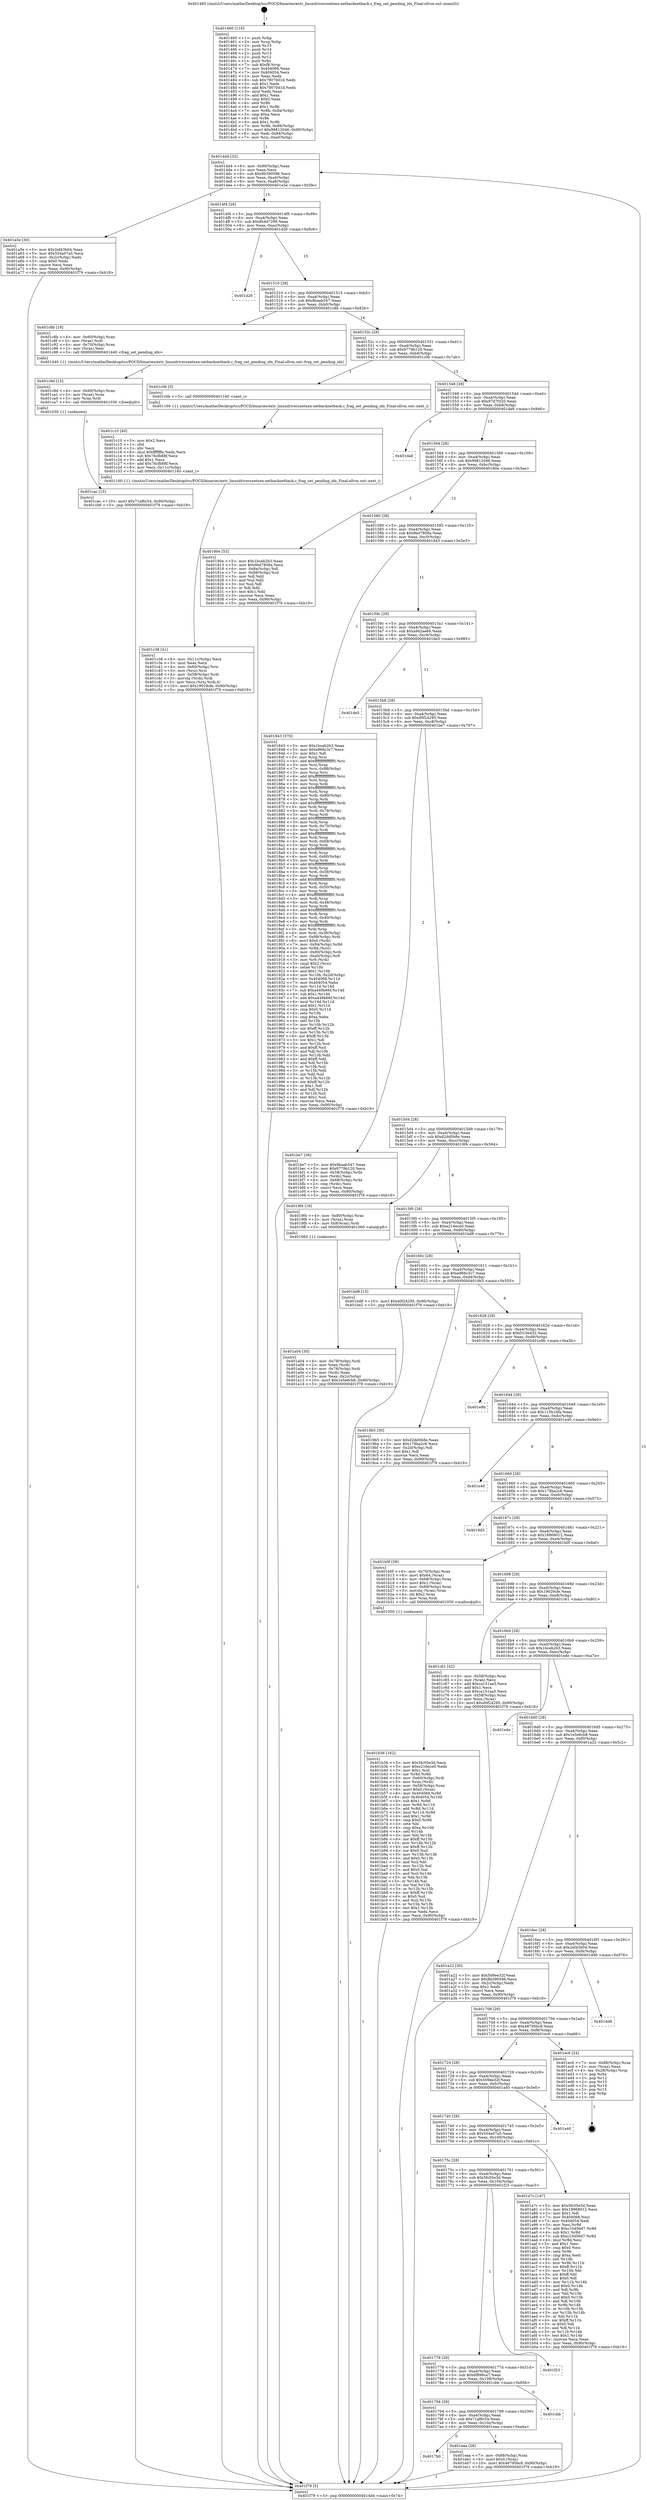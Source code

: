 digraph "0x401460" {
  label = "0x401460 (/mnt/c/Users/mathe/Desktop/tcc/POCII/binaries/extr_linuxdriversnetxen-netbacknetback.c_frag_set_pending_idx_Final-ollvm.out::main(0))"
  labelloc = "t"
  node[shape=record]

  Entry [label="",width=0.3,height=0.3,shape=circle,fillcolor=black,style=filled]
  "0x4014d4" [label="{
     0x4014d4 [32]\l
     | [instrs]\l
     &nbsp;&nbsp;0x4014d4 \<+6\>: mov -0x90(%rbp),%eax\l
     &nbsp;&nbsp;0x4014da \<+2\>: mov %eax,%ecx\l
     &nbsp;&nbsp;0x4014dc \<+6\>: sub $0x8b390596,%ecx\l
     &nbsp;&nbsp;0x4014e2 \<+6\>: mov %eax,-0xa4(%rbp)\l
     &nbsp;&nbsp;0x4014e8 \<+6\>: mov %ecx,-0xa8(%rbp)\l
     &nbsp;&nbsp;0x4014ee \<+6\>: je 0000000000401a5e \<main+0x5fe\>\l
  }"]
  "0x401a5e" [label="{
     0x401a5e [30]\l
     | [instrs]\l
     &nbsp;&nbsp;0x401a5e \<+5\>: mov $0x2ef43b04,%eax\l
     &nbsp;&nbsp;0x401a63 \<+5\>: mov $0x554a07a5,%ecx\l
     &nbsp;&nbsp;0x401a68 \<+3\>: mov -0x2c(%rbp),%edx\l
     &nbsp;&nbsp;0x401a6b \<+3\>: cmp $0x0,%edx\l
     &nbsp;&nbsp;0x401a6e \<+3\>: cmove %ecx,%eax\l
     &nbsp;&nbsp;0x401a71 \<+6\>: mov %eax,-0x90(%rbp)\l
     &nbsp;&nbsp;0x401a77 \<+5\>: jmp 0000000000401f79 \<main+0xb19\>\l
  }"]
  "0x4014f4" [label="{
     0x4014f4 [28]\l
     | [instrs]\l
     &nbsp;&nbsp;0x4014f4 \<+5\>: jmp 00000000004014f9 \<main+0x99\>\l
     &nbsp;&nbsp;0x4014f9 \<+6\>: mov -0xa4(%rbp),%eax\l
     &nbsp;&nbsp;0x4014ff \<+5\>: sub $0x8b4d7299,%eax\l
     &nbsp;&nbsp;0x401504 \<+6\>: mov %eax,-0xac(%rbp)\l
     &nbsp;&nbsp;0x40150a \<+6\>: je 0000000000401d26 \<main+0x8c6\>\l
  }"]
  Exit [label="",width=0.3,height=0.3,shape=circle,fillcolor=black,style=filled,peripheries=2]
  "0x401d26" [label="{
     0x401d26\l
  }", style=dashed]
  "0x401510" [label="{
     0x401510 [28]\l
     | [instrs]\l
     &nbsp;&nbsp;0x401510 \<+5\>: jmp 0000000000401515 \<main+0xb5\>\l
     &nbsp;&nbsp;0x401515 \<+6\>: mov -0xa4(%rbp),%eax\l
     &nbsp;&nbsp;0x40151b \<+5\>: sub $0x8baab547,%eax\l
     &nbsp;&nbsp;0x401520 \<+6\>: mov %eax,-0xb0(%rbp)\l
     &nbsp;&nbsp;0x401526 \<+6\>: je 0000000000401c8b \<main+0x82b\>\l
  }"]
  "0x4017b0" [label="{
     0x4017b0\l
  }", style=dashed]
  "0x401c8b" [label="{
     0x401c8b [18]\l
     | [instrs]\l
     &nbsp;&nbsp;0x401c8b \<+4\>: mov -0x60(%rbp),%rax\l
     &nbsp;&nbsp;0x401c8f \<+3\>: mov (%rax),%rdi\l
     &nbsp;&nbsp;0x401c92 \<+4\>: mov -0x70(%rbp),%rax\l
     &nbsp;&nbsp;0x401c96 \<+2\>: mov (%rax),%esi\l
     &nbsp;&nbsp;0x401c98 \<+5\>: call 0000000000401440 \<frag_set_pending_idx\>\l
     | [calls]\l
     &nbsp;&nbsp;0x401440 \{1\} (/mnt/c/Users/mathe/Desktop/tcc/POCII/binaries/extr_linuxdriversnetxen-netbacknetback.c_frag_set_pending_idx_Final-ollvm.out::frag_set_pending_idx)\l
  }"]
  "0x40152c" [label="{
     0x40152c [28]\l
     | [instrs]\l
     &nbsp;&nbsp;0x40152c \<+5\>: jmp 0000000000401531 \<main+0xd1\>\l
     &nbsp;&nbsp;0x401531 \<+6\>: mov -0xa4(%rbp),%eax\l
     &nbsp;&nbsp;0x401537 \<+5\>: sub $0x9779b120,%eax\l
     &nbsp;&nbsp;0x40153c \<+6\>: mov %eax,-0xb4(%rbp)\l
     &nbsp;&nbsp;0x401542 \<+6\>: je 0000000000401c0b \<main+0x7ab\>\l
  }"]
  "0x401eaa" [label="{
     0x401eaa [28]\l
     | [instrs]\l
     &nbsp;&nbsp;0x401eaa \<+7\>: mov -0x88(%rbp),%rax\l
     &nbsp;&nbsp;0x401eb1 \<+6\>: movl $0x0,(%rax)\l
     &nbsp;&nbsp;0x401eb7 \<+10\>: movl $0x48795bc8,-0x90(%rbp)\l
     &nbsp;&nbsp;0x401ec1 \<+5\>: jmp 0000000000401f79 \<main+0xb19\>\l
  }"]
  "0x401c0b" [label="{
     0x401c0b [5]\l
     | [instrs]\l
     &nbsp;&nbsp;0x401c0b \<+5\>: call 0000000000401160 \<next_i\>\l
     | [calls]\l
     &nbsp;&nbsp;0x401160 \{1\} (/mnt/c/Users/mathe/Desktop/tcc/POCII/binaries/extr_linuxdriversnetxen-netbacknetback.c_frag_set_pending_idx_Final-ollvm.out::next_i)\l
  }"]
  "0x401548" [label="{
     0x401548 [28]\l
     | [instrs]\l
     &nbsp;&nbsp;0x401548 \<+5\>: jmp 000000000040154d \<main+0xed\>\l
     &nbsp;&nbsp;0x40154d \<+6\>: mov -0xa4(%rbp),%eax\l
     &nbsp;&nbsp;0x401553 \<+5\>: sub $0x97d7f320,%eax\l
     &nbsp;&nbsp;0x401558 \<+6\>: mov %eax,-0xb8(%rbp)\l
     &nbsp;&nbsp;0x40155e \<+6\>: je 0000000000401da6 \<main+0x946\>\l
  }"]
  "0x401794" [label="{
     0x401794 [28]\l
     | [instrs]\l
     &nbsp;&nbsp;0x401794 \<+5\>: jmp 0000000000401799 \<main+0x339\>\l
     &nbsp;&nbsp;0x401799 \<+6\>: mov -0xa4(%rbp),%eax\l
     &nbsp;&nbsp;0x40179f \<+5\>: sub $0x71af6c54,%eax\l
     &nbsp;&nbsp;0x4017a4 \<+6\>: mov %eax,-0x10c(%rbp)\l
     &nbsp;&nbsp;0x4017aa \<+6\>: je 0000000000401eaa \<main+0xa4a\>\l
  }"]
  "0x401da6" [label="{
     0x401da6\l
  }", style=dashed]
  "0x401564" [label="{
     0x401564 [28]\l
     | [instrs]\l
     &nbsp;&nbsp;0x401564 \<+5\>: jmp 0000000000401569 \<main+0x109\>\l
     &nbsp;&nbsp;0x401569 \<+6\>: mov -0xa4(%rbp),%eax\l
     &nbsp;&nbsp;0x40156f \<+5\>: sub $0x99812046,%eax\l
     &nbsp;&nbsp;0x401574 \<+6\>: mov %eax,-0xbc(%rbp)\l
     &nbsp;&nbsp;0x40157a \<+6\>: je 000000000040180e \<main+0x3ae\>\l
  }"]
  "0x401cbb" [label="{
     0x401cbb\l
  }", style=dashed]
  "0x40180e" [label="{
     0x40180e [53]\l
     | [instrs]\l
     &nbsp;&nbsp;0x40180e \<+5\>: mov $0x1bceb2b3,%eax\l
     &nbsp;&nbsp;0x401813 \<+5\>: mov $0x9bd7808a,%ecx\l
     &nbsp;&nbsp;0x401818 \<+6\>: mov -0x8a(%rbp),%dl\l
     &nbsp;&nbsp;0x40181e \<+7\>: mov -0x89(%rbp),%sil\l
     &nbsp;&nbsp;0x401825 \<+3\>: mov %dl,%dil\l
     &nbsp;&nbsp;0x401828 \<+3\>: and %sil,%dil\l
     &nbsp;&nbsp;0x40182b \<+3\>: xor %sil,%dl\l
     &nbsp;&nbsp;0x40182e \<+3\>: or %dl,%dil\l
     &nbsp;&nbsp;0x401831 \<+4\>: test $0x1,%dil\l
     &nbsp;&nbsp;0x401835 \<+3\>: cmovne %ecx,%eax\l
     &nbsp;&nbsp;0x401838 \<+6\>: mov %eax,-0x90(%rbp)\l
     &nbsp;&nbsp;0x40183e \<+5\>: jmp 0000000000401f79 \<main+0xb19\>\l
  }"]
  "0x401580" [label="{
     0x401580 [28]\l
     | [instrs]\l
     &nbsp;&nbsp;0x401580 \<+5\>: jmp 0000000000401585 \<main+0x125\>\l
     &nbsp;&nbsp;0x401585 \<+6\>: mov -0xa4(%rbp),%eax\l
     &nbsp;&nbsp;0x40158b \<+5\>: sub $0x9bd7808a,%eax\l
     &nbsp;&nbsp;0x401590 \<+6\>: mov %eax,-0xc0(%rbp)\l
     &nbsp;&nbsp;0x401596 \<+6\>: je 0000000000401843 \<main+0x3e3\>\l
  }"]
  "0x401f79" [label="{
     0x401f79 [5]\l
     | [instrs]\l
     &nbsp;&nbsp;0x401f79 \<+5\>: jmp 00000000004014d4 \<main+0x74\>\l
  }"]
  "0x401460" [label="{
     0x401460 [116]\l
     | [instrs]\l
     &nbsp;&nbsp;0x401460 \<+1\>: push %rbp\l
     &nbsp;&nbsp;0x401461 \<+3\>: mov %rsp,%rbp\l
     &nbsp;&nbsp;0x401464 \<+2\>: push %r15\l
     &nbsp;&nbsp;0x401466 \<+2\>: push %r14\l
     &nbsp;&nbsp;0x401468 \<+2\>: push %r13\l
     &nbsp;&nbsp;0x40146a \<+2\>: push %r12\l
     &nbsp;&nbsp;0x40146c \<+1\>: push %rbx\l
     &nbsp;&nbsp;0x40146d \<+7\>: sub $0xf8,%rsp\l
     &nbsp;&nbsp;0x401474 \<+7\>: mov 0x404068,%eax\l
     &nbsp;&nbsp;0x40147b \<+7\>: mov 0x404054,%ecx\l
     &nbsp;&nbsp;0x401482 \<+2\>: mov %eax,%edx\l
     &nbsp;&nbsp;0x401484 \<+6\>: sub $0x79070d1d,%edx\l
     &nbsp;&nbsp;0x40148a \<+3\>: sub $0x1,%edx\l
     &nbsp;&nbsp;0x40148d \<+6\>: add $0x79070d1d,%edx\l
     &nbsp;&nbsp;0x401493 \<+3\>: imul %edx,%eax\l
     &nbsp;&nbsp;0x401496 \<+3\>: and $0x1,%eax\l
     &nbsp;&nbsp;0x401499 \<+3\>: cmp $0x0,%eax\l
     &nbsp;&nbsp;0x40149c \<+4\>: sete %r8b\l
     &nbsp;&nbsp;0x4014a0 \<+4\>: and $0x1,%r8b\l
     &nbsp;&nbsp;0x4014a4 \<+7\>: mov %r8b,-0x8a(%rbp)\l
     &nbsp;&nbsp;0x4014ab \<+3\>: cmp $0xa,%ecx\l
     &nbsp;&nbsp;0x4014ae \<+4\>: setl %r8b\l
     &nbsp;&nbsp;0x4014b2 \<+4\>: and $0x1,%r8b\l
     &nbsp;&nbsp;0x4014b6 \<+7\>: mov %r8b,-0x89(%rbp)\l
     &nbsp;&nbsp;0x4014bd \<+10\>: movl $0x99812046,-0x90(%rbp)\l
     &nbsp;&nbsp;0x4014c7 \<+6\>: mov %edi,-0x94(%rbp)\l
     &nbsp;&nbsp;0x4014cd \<+7\>: mov %rsi,-0xa0(%rbp)\l
  }"]
  "0x401778" [label="{
     0x401778 [28]\l
     | [instrs]\l
     &nbsp;&nbsp;0x401778 \<+5\>: jmp 000000000040177d \<main+0x31d\>\l
     &nbsp;&nbsp;0x40177d \<+6\>: mov -0xa4(%rbp),%eax\l
     &nbsp;&nbsp;0x401783 \<+5\>: sub $0x6f898ca7,%eax\l
     &nbsp;&nbsp;0x401788 \<+6\>: mov %eax,-0x108(%rbp)\l
     &nbsp;&nbsp;0x40178e \<+6\>: je 0000000000401cbb \<main+0x85b\>\l
  }"]
  "0x401843" [label="{
     0x401843 [370]\l
     | [instrs]\l
     &nbsp;&nbsp;0x401843 \<+5\>: mov $0x1bceb2b3,%eax\l
     &nbsp;&nbsp;0x401848 \<+5\>: mov $0xe966c3c7,%ecx\l
     &nbsp;&nbsp;0x40184d \<+2\>: mov $0x1,%dl\l
     &nbsp;&nbsp;0x40184f \<+3\>: mov %rsp,%rsi\l
     &nbsp;&nbsp;0x401852 \<+4\>: add $0xfffffffffffffff0,%rsi\l
     &nbsp;&nbsp;0x401856 \<+3\>: mov %rsi,%rsp\l
     &nbsp;&nbsp;0x401859 \<+7\>: mov %rsi,-0x88(%rbp)\l
     &nbsp;&nbsp;0x401860 \<+3\>: mov %rsp,%rsi\l
     &nbsp;&nbsp;0x401863 \<+4\>: add $0xfffffffffffffff0,%rsi\l
     &nbsp;&nbsp;0x401867 \<+3\>: mov %rsi,%rsp\l
     &nbsp;&nbsp;0x40186a \<+3\>: mov %rsp,%rdi\l
     &nbsp;&nbsp;0x40186d \<+4\>: add $0xfffffffffffffff0,%rdi\l
     &nbsp;&nbsp;0x401871 \<+3\>: mov %rdi,%rsp\l
     &nbsp;&nbsp;0x401874 \<+4\>: mov %rdi,-0x80(%rbp)\l
     &nbsp;&nbsp;0x401878 \<+3\>: mov %rsp,%rdi\l
     &nbsp;&nbsp;0x40187b \<+4\>: add $0xfffffffffffffff0,%rdi\l
     &nbsp;&nbsp;0x40187f \<+3\>: mov %rdi,%rsp\l
     &nbsp;&nbsp;0x401882 \<+4\>: mov %rdi,-0x78(%rbp)\l
     &nbsp;&nbsp;0x401886 \<+3\>: mov %rsp,%rdi\l
     &nbsp;&nbsp;0x401889 \<+4\>: add $0xfffffffffffffff0,%rdi\l
     &nbsp;&nbsp;0x40188d \<+3\>: mov %rdi,%rsp\l
     &nbsp;&nbsp;0x401890 \<+4\>: mov %rdi,-0x70(%rbp)\l
     &nbsp;&nbsp;0x401894 \<+3\>: mov %rsp,%rdi\l
     &nbsp;&nbsp;0x401897 \<+4\>: add $0xfffffffffffffff0,%rdi\l
     &nbsp;&nbsp;0x40189b \<+3\>: mov %rdi,%rsp\l
     &nbsp;&nbsp;0x40189e \<+4\>: mov %rdi,-0x68(%rbp)\l
     &nbsp;&nbsp;0x4018a2 \<+3\>: mov %rsp,%rdi\l
     &nbsp;&nbsp;0x4018a5 \<+4\>: add $0xfffffffffffffff0,%rdi\l
     &nbsp;&nbsp;0x4018a9 \<+3\>: mov %rdi,%rsp\l
     &nbsp;&nbsp;0x4018ac \<+4\>: mov %rdi,-0x60(%rbp)\l
     &nbsp;&nbsp;0x4018b0 \<+3\>: mov %rsp,%rdi\l
     &nbsp;&nbsp;0x4018b3 \<+4\>: add $0xfffffffffffffff0,%rdi\l
     &nbsp;&nbsp;0x4018b7 \<+3\>: mov %rdi,%rsp\l
     &nbsp;&nbsp;0x4018ba \<+4\>: mov %rdi,-0x58(%rbp)\l
     &nbsp;&nbsp;0x4018be \<+3\>: mov %rsp,%rdi\l
     &nbsp;&nbsp;0x4018c1 \<+4\>: add $0xfffffffffffffff0,%rdi\l
     &nbsp;&nbsp;0x4018c5 \<+3\>: mov %rdi,%rsp\l
     &nbsp;&nbsp;0x4018c8 \<+4\>: mov %rdi,-0x50(%rbp)\l
     &nbsp;&nbsp;0x4018cc \<+3\>: mov %rsp,%rdi\l
     &nbsp;&nbsp;0x4018cf \<+4\>: add $0xfffffffffffffff0,%rdi\l
     &nbsp;&nbsp;0x4018d3 \<+3\>: mov %rdi,%rsp\l
     &nbsp;&nbsp;0x4018d6 \<+4\>: mov %rdi,-0x48(%rbp)\l
     &nbsp;&nbsp;0x4018da \<+3\>: mov %rsp,%rdi\l
     &nbsp;&nbsp;0x4018dd \<+4\>: add $0xfffffffffffffff0,%rdi\l
     &nbsp;&nbsp;0x4018e1 \<+3\>: mov %rdi,%rsp\l
     &nbsp;&nbsp;0x4018e4 \<+4\>: mov %rdi,-0x40(%rbp)\l
     &nbsp;&nbsp;0x4018e8 \<+3\>: mov %rsp,%rdi\l
     &nbsp;&nbsp;0x4018eb \<+4\>: add $0xfffffffffffffff0,%rdi\l
     &nbsp;&nbsp;0x4018ef \<+3\>: mov %rdi,%rsp\l
     &nbsp;&nbsp;0x4018f2 \<+4\>: mov %rdi,-0x38(%rbp)\l
     &nbsp;&nbsp;0x4018f6 \<+7\>: mov -0x88(%rbp),%rdi\l
     &nbsp;&nbsp;0x4018fd \<+6\>: movl $0x0,(%rdi)\l
     &nbsp;&nbsp;0x401903 \<+7\>: mov -0x94(%rbp),%r8d\l
     &nbsp;&nbsp;0x40190a \<+3\>: mov %r8d,(%rsi)\l
     &nbsp;&nbsp;0x40190d \<+4\>: mov -0x80(%rbp),%rdi\l
     &nbsp;&nbsp;0x401911 \<+7\>: mov -0xa0(%rbp),%r9\l
     &nbsp;&nbsp;0x401918 \<+3\>: mov %r9,(%rdi)\l
     &nbsp;&nbsp;0x40191b \<+3\>: cmpl $0x2,(%rsi)\l
     &nbsp;&nbsp;0x40191e \<+4\>: setne %r10b\l
     &nbsp;&nbsp;0x401922 \<+4\>: and $0x1,%r10b\l
     &nbsp;&nbsp;0x401926 \<+4\>: mov %r10b,-0x2d(%rbp)\l
     &nbsp;&nbsp;0x40192a \<+8\>: mov 0x404068,%r11d\l
     &nbsp;&nbsp;0x401932 \<+7\>: mov 0x404054,%ebx\l
     &nbsp;&nbsp;0x401939 \<+3\>: mov %r11d,%r14d\l
     &nbsp;&nbsp;0x40193c \<+7\>: sub $0xa449b66f,%r14d\l
     &nbsp;&nbsp;0x401943 \<+4\>: sub $0x1,%r14d\l
     &nbsp;&nbsp;0x401947 \<+7\>: add $0xa449b66f,%r14d\l
     &nbsp;&nbsp;0x40194e \<+4\>: imul %r14d,%r11d\l
     &nbsp;&nbsp;0x401952 \<+4\>: and $0x1,%r11d\l
     &nbsp;&nbsp;0x401956 \<+4\>: cmp $0x0,%r11d\l
     &nbsp;&nbsp;0x40195a \<+4\>: sete %r10b\l
     &nbsp;&nbsp;0x40195e \<+3\>: cmp $0xa,%ebx\l
     &nbsp;&nbsp;0x401961 \<+4\>: setl %r15b\l
     &nbsp;&nbsp;0x401965 \<+3\>: mov %r10b,%r12b\l
     &nbsp;&nbsp;0x401968 \<+4\>: xor $0xff,%r12b\l
     &nbsp;&nbsp;0x40196c \<+3\>: mov %r15b,%r13b\l
     &nbsp;&nbsp;0x40196f \<+4\>: xor $0xff,%r13b\l
     &nbsp;&nbsp;0x401973 \<+3\>: xor $0x1,%dl\l
     &nbsp;&nbsp;0x401976 \<+3\>: mov %r12b,%sil\l
     &nbsp;&nbsp;0x401979 \<+4\>: and $0xff,%sil\l
     &nbsp;&nbsp;0x40197d \<+3\>: and %dl,%r10b\l
     &nbsp;&nbsp;0x401980 \<+3\>: mov %r13b,%dil\l
     &nbsp;&nbsp;0x401983 \<+4\>: and $0xff,%dil\l
     &nbsp;&nbsp;0x401987 \<+3\>: and %dl,%r15b\l
     &nbsp;&nbsp;0x40198a \<+3\>: or %r10b,%sil\l
     &nbsp;&nbsp;0x40198d \<+3\>: or %r15b,%dil\l
     &nbsp;&nbsp;0x401990 \<+3\>: xor %dil,%sil\l
     &nbsp;&nbsp;0x401993 \<+3\>: or %r13b,%r12b\l
     &nbsp;&nbsp;0x401996 \<+4\>: xor $0xff,%r12b\l
     &nbsp;&nbsp;0x40199a \<+3\>: or $0x1,%dl\l
     &nbsp;&nbsp;0x40199d \<+3\>: and %dl,%r12b\l
     &nbsp;&nbsp;0x4019a0 \<+3\>: or %r12b,%sil\l
     &nbsp;&nbsp;0x4019a3 \<+4\>: test $0x1,%sil\l
     &nbsp;&nbsp;0x4019a7 \<+3\>: cmovne %ecx,%eax\l
     &nbsp;&nbsp;0x4019aa \<+6\>: mov %eax,-0x90(%rbp)\l
     &nbsp;&nbsp;0x4019b0 \<+5\>: jmp 0000000000401f79 \<main+0xb19\>\l
  }"]
  "0x40159c" [label="{
     0x40159c [28]\l
     | [instrs]\l
     &nbsp;&nbsp;0x40159c \<+5\>: jmp 00000000004015a1 \<main+0x141\>\l
     &nbsp;&nbsp;0x4015a1 \<+6\>: mov -0xa4(%rbp),%eax\l
     &nbsp;&nbsp;0x4015a7 \<+5\>: sub $0xa942ae66,%eax\l
     &nbsp;&nbsp;0x4015ac \<+6\>: mov %eax,-0xc4(%rbp)\l
     &nbsp;&nbsp;0x4015b2 \<+6\>: je 0000000000401de5 \<main+0x985\>\l
  }"]
  "0x401f23" [label="{
     0x401f23\l
  }", style=dashed]
  "0x401cac" [label="{
     0x401cac [15]\l
     | [instrs]\l
     &nbsp;&nbsp;0x401cac \<+10\>: movl $0x71af6c54,-0x90(%rbp)\l
     &nbsp;&nbsp;0x401cb6 \<+5\>: jmp 0000000000401f79 \<main+0xb19\>\l
  }"]
  "0x401de5" [label="{
     0x401de5\l
  }", style=dashed]
  "0x4015b8" [label="{
     0x4015b8 [28]\l
     | [instrs]\l
     &nbsp;&nbsp;0x4015b8 \<+5\>: jmp 00000000004015bd \<main+0x15d\>\l
     &nbsp;&nbsp;0x4015bd \<+6\>: mov -0xa4(%rbp),%eax\l
     &nbsp;&nbsp;0x4015c3 \<+5\>: sub $0xd0f24295,%eax\l
     &nbsp;&nbsp;0x4015c8 \<+6\>: mov %eax,-0xc8(%rbp)\l
     &nbsp;&nbsp;0x4015ce \<+6\>: je 0000000000401be7 \<main+0x787\>\l
  }"]
  "0x401c9d" [label="{
     0x401c9d [15]\l
     | [instrs]\l
     &nbsp;&nbsp;0x401c9d \<+4\>: mov -0x60(%rbp),%rax\l
     &nbsp;&nbsp;0x401ca1 \<+3\>: mov (%rax),%rax\l
     &nbsp;&nbsp;0x401ca4 \<+3\>: mov %rax,%rdi\l
     &nbsp;&nbsp;0x401ca7 \<+5\>: call 0000000000401030 \<free@plt\>\l
     | [calls]\l
     &nbsp;&nbsp;0x401030 \{1\} (unknown)\l
  }"]
  "0x401be7" [label="{
     0x401be7 [36]\l
     | [instrs]\l
     &nbsp;&nbsp;0x401be7 \<+5\>: mov $0x8baab547,%eax\l
     &nbsp;&nbsp;0x401bec \<+5\>: mov $0x9779b120,%ecx\l
     &nbsp;&nbsp;0x401bf1 \<+4\>: mov -0x58(%rbp),%rdx\l
     &nbsp;&nbsp;0x401bf5 \<+2\>: mov (%rdx),%esi\l
     &nbsp;&nbsp;0x401bf7 \<+4\>: mov -0x68(%rbp),%rdx\l
     &nbsp;&nbsp;0x401bfb \<+2\>: cmp (%rdx),%esi\l
     &nbsp;&nbsp;0x401bfd \<+3\>: cmovl %ecx,%eax\l
     &nbsp;&nbsp;0x401c00 \<+6\>: mov %eax,-0x90(%rbp)\l
     &nbsp;&nbsp;0x401c06 \<+5\>: jmp 0000000000401f79 \<main+0xb19\>\l
  }"]
  "0x4015d4" [label="{
     0x4015d4 [28]\l
     | [instrs]\l
     &nbsp;&nbsp;0x4015d4 \<+5\>: jmp 00000000004015d9 \<main+0x179\>\l
     &nbsp;&nbsp;0x4015d9 \<+6\>: mov -0xa4(%rbp),%eax\l
     &nbsp;&nbsp;0x4015df \<+5\>: sub $0xd2dd0b8e,%eax\l
     &nbsp;&nbsp;0x4015e4 \<+6\>: mov %eax,-0xcc(%rbp)\l
     &nbsp;&nbsp;0x4015ea \<+6\>: je 00000000004019f4 \<main+0x594\>\l
  }"]
  "0x401c38" [label="{
     0x401c38 [41]\l
     | [instrs]\l
     &nbsp;&nbsp;0x401c38 \<+6\>: mov -0x11c(%rbp),%ecx\l
     &nbsp;&nbsp;0x401c3e \<+3\>: imul %eax,%ecx\l
     &nbsp;&nbsp;0x401c41 \<+4\>: mov -0x60(%rbp),%rsi\l
     &nbsp;&nbsp;0x401c45 \<+3\>: mov (%rsi),%rsi\l
     &nbsp;&nbsp;0x401c48 \<+4\>: mov -0x58(%rbp),%rdi\l
     &nbsp;&nbsp;0x401c4c \<+3\>: movslq (%rdi),%rdi\l
     &nbsp;&nbsp;0x401c4f \<+3\>: mov %ecx,(%rsi,%rdi,4)\l
     &nbsp;&nbsp;0x401c52 \<+10\>: movl $0x19029cfe,-0x90(%rbp)\l
     &nbsp;&nbsp;0x401c5c \<+5\>: jmp 0000000000401f79 \<main+0xb19\>\l
  }"]
  "0x4019f4" [label="{
     0x4019f4 [16]\l
     | [instrs]\l
     &nbsp;&nbsp;0x4019f4 \<+4\>: mov -0x80(%rbp),%rax\l
     &nbsp;&nbsp;0x4019f8 \<+3\>: mov (%rax),%rax\l
     &nbsp;&nbsp;0x4019fb \<+4\>: mov 0x8(%rax),%rdi\l
     &nbsp;&nbsp;0x4019ff \<+5\>: call 0000000000401060 \<atoi@plt\>\l
     | [calls]\l
     &nbsp;&nbsp;0x401060 \{1\} (unknown)\l
  }"]
  "0x4015f0" [label="{
     0x4015f0 [28]\l
     | [instrs]\l
     &nbsp;&nbsp;0x4015f0 \<+5\>: jmp 00000000004015f5 \<main+0x195\>\l
     &nbsp;&nbsp;0x4015f5 \<+6\>: mov -0xa4(%rbp),%eax\l
     &nbsp;&nbsp;0x4015fb \<+5\>: sub $0xe216ece0,%eax\l
     &nbsp;&nbsp;0x401600 \<+6\>: mov %eax,-0xd0(%rbp)\l
     &nbsp;&nbsp;0x401606 \<+6\>: je 0000000000401bd8 \<main+0x778\>\l
  }"]
  "0x401c10" [label="{
     0x401c10 [40]\l
     | [instrs]\l
     &nbsp;&nbsp;0x401c10 \<+5\>: mov $0x2,%ecx\l
     &nbsp;&nbsp;0x401c15 \<+1\>: cltd\l
     &nbsp;&nbsp;0x401c16 \<+2\>: idiv %ecx\l
     &nbsp;&nbsp;0x401c18 \<+6\>: imul $0xfffffffe,%edx,%ecx\l
     &nbsp;&nbsp;0x401c1e \<+6\>: sub $0x76cfb88f,%ecx\l
     &nbsp;&nbsp;0x401c24 \<+3\>: add $0x1,%ecx\l
     &nbsp;&nbsp;0x401c27 \<+6\>: add $0x76cfb88f,%ecx\l
     &nbsp;&nbsp;0x401c2d \<+6\>: mov %ecx,-0x11c(%rbp)\l
     &nbsp;&nbsp;0x401c33 \<+5\>: call 0000000000401160 \<next_i\>\l
     | [calls]\l
     &nbsp;&nbsp;0x401160 \{1\} (/mnt/c/Users/mathe/Desktop/tcc/POCII/binaries/extr_linuxdriversnetxen-netbacknetback.c_frag_set_pending_idx_Final-ollvm.out::next_i)\l
  }"]
  "0x401bd8" [label="{
     0x401bd8 [15]\l
     | [instrs]\l
     &nbsp;&nbsp;0x401bd8 \<+10\>: movl $0xd0f24295,-0x90(%rbp)\l
     &nbsp;&nbsp;0x401be2 \<+5\>: jmp 0000000000401f79 \<main+0xb19\>\l
  }"]
  "0x40160c" [label="{
     0x40160c [28]\l
     | [instrs]\l
     &nbsp;&nbsp;0x40160c \<+5\>: jmp 0000000000401611 \<main+0x1b1\>\l
     &nbsp;&nbsp;0x401611 \<+6\>: mov -0xa4(%rbp),%eax\l
     &nbsp;&nbsp;0x401617 \<+5\>: sub $0xe966c3c7,%eax\l
     &nbsp;&nbsp;0x40161c \<+6\>: mov %eax,-0xd4(%rbp)\l
     &nbsp;&nbsp;0x401622 \<+6\>: je 00000000004019b5 \<main+0x555\>\l
  }"]
  "0x401b36" [label="{
     0x401b36 [162]\l
     | [instrs]\l
     &nbsp;&nbsp;0x401b36 \<+5\>: mov $0x5fc05e3d,%ecx\l
     &nbsp;&nbsp;0x401b3b \<+5\>: mov $0xe216ece0,%edx\l
     &nbsp;&nbsp;0x401b40 \<+3\>: mov $0x1,%sil\l
     &nbsp;&nbsp;0x401b43 \<+3\>: xor %r8d,%r8d\l
     &nbsp;&nbsp;0x401b46 \<+4\>: mov -0x60(%rbp),%rdi\l
     &nbsp;&nbsp;0x401b4a \<+3\>: mov %rax,(%rdi)\l
     &nbsp;&nbsp;0x401b4d \<+4\>: mov -0x58(%rbp),%rax\l
     &nbsp;&nbsp;0x401b51 \<+6\>: movl $0x0,(%rax)\l
     &nbsp;&nbsp;0x401b57 \<+8\>: mov 0x404068,%r9d\l
     &nbsp;&nbsp;0x401b5f \<+8\>: mov 0x404054,%r10d\l
     &nbsp;&nbsp;0x401b67 \<+4\>: sub $0x1,%r8d\l
     &nbsp;&nbsp;0x401b6b \<+3\>: mov %r9d,%r11d\l
     &nbsp;&nbsp;0x401b6e \<+3\>: add %r8d,%r11d\l
     &nbsp;&nbsp;0x401b71 \<+4\>: imul %r11d,%r9d\l
     &nbsp;&nbsp;0x401b75 \<+4\>: and $0x1,%r9d\l
     &nbsp;&nbsp;0x401b79 \<+4\>: cmp $0x0,%r9d\l
     &nbsp;&nbsp;0x401b7d \<+3\>: sete %bl\l
     &nbsp;&nbsp;0x401b80 \<+4\>: cmp $0xa,%r10d\l
     &nbsp;&nbsp;0x401b84 \<+4\>: setl %r14b\l
     &nbsp;&nbsp;0x401b88 \<+3\>: mov %bl,%r15b\l
     &nbsp;&nbsp;0x401b8b \<+4\>: xor $0xff,%r15b\l
     &nbsp;&nbsp;0x401b8f \<+3\>: mov %r14b,%r12b\l
     &nbsp;&nbsp;0x401b92 \<+4\>: xor $0xff,%r12b\l
     &nbsp;&nbsp;0x401b96 \<+4\>: xor $0x0,%sil\l
     &nbsp;&nbsp;0x401b9a \<+3\>: mov %r15b,%r13b\l
     &nbsp;&nbsp;0x401b9d \<+4\>: and $0x0,%r13b\l
     &nbsp;&nbsp;0x401ba1 \<+3\>: and %sil,%bl\l
     &nbsp;&nbsp;0x401ba4 \<+3\>: mov %r12b,%al\l
     &nbsp;&nbsp;0x401ba7 \<+2\>: and $0x0,%al\l
     &nbsp;&nbsp;0x401ba9 \<+3\>: and %sil,%r14b\l
     &nbsp;&nbsp;0x401bac \<+3\>: or %bl,%r13b\l
     &nbsp;&nbsp;0x401baf \<+3\>: or %r14b,%al\l
     &nbsp;&nbsp;0x401bb2 \<+3\>: xor %al,%r13b\l
     &nbsp;&nbsp;0x401bb5 \<+3\>: or %r12b,%r15b\l
     &nbsp;&nbsp;0x401bb8 \<+4\>: xor $0xff,%r15b\l
     &nbsp;&nbsp;0x401bbc \<+4\>: or $0x0,%sil\l
     &nbsp;&nbsp;0x401bc0 \<+3\>: and %sil,%r15b\l
     &nbsp;&nbsp;0x401bc3 \<+3\>: or %r15b,%r13b\l
     &nbsp;&nbsp;0x401bc6 \<+4\>: test $0x1,%r13b\l
     &nbsp;&nbsp;0x401bca \<+3\>: cmovne %edx,%ecx\l
     &nbsp;&nbsp;0x401bcd \<+6\>: mov %ecx,-0x90(%rbp)\l
     &nbsp;&nbsp;0x401bd3 \<+5\>: jmp 0000000000401f79 \<main+0xb19\>\l
  }"]
  "0x4019b5" [label="{
     0x4019b5 [30]\l
     | [instrs]\l
     &nbsp;&nbsp;0x4019b5 \<+5\>: mov $0xd2dd0b8e,%eax\l
     &nbsp;&nbsp;0x4019ba \<+5\>: mov $0x178ba2c6,%ecx\l
     &nbsp;&nbsp;0x4019bf \<+3\>: mov -0x2d(%rbp),%dl\l
     &nbsp;&nbsp;0x4019c2 \<+3\>: test $0x1,%dl\l
     &nbsp;&nbsp;0x4019c5 \<+3\>: cmovne %ecx,%eax\l
     &nbsp;&nbsp;0x4019c8 \<+6\>: mov %eax,-0x90(%rbp)\l
     &nbsp;&nbsp;0x4019ce \<+5\>: jmp 0000000000401f79 \<main+0xb19\>\l
  }"]
  "0x401628" [label="{
     0x401628 [28]\l
     | [instrs]\l
     &nbsp;&nbsp;0x401628 \<+5\>: jmp 000000000040162d \<main+0x1cd\>\l
     &nbsp;&nbsp;0x40162d \<+6\>: mov -0xa4(%rbp),%eax\l
     &nbsp;&nbsp;0x401633 \<+5\>: sub $0xf310e432,%eax\l
     &nbsp;&nbsp;0x401638 \<+6\>: mov %eax,-0xd8(%rbp)\l
     &nbsp;&nbsp;0x40163e \<+6\>: je 0000000000401e9b \<main+0xa3b\>\l
  }"]
  "0x401a04" [label="{
     0x401a04 [30]\l
     | [instrs]\l
     &nbsp;&nbsp;0x401a04 \<+4\>: mov -0x78(%rbp),%rdi\l
     &nbsp;&nbsp;0x401a08 \<+2\>: mov %eax,(%rdi)\l
     &nbsp;&nbsp;0x401a0a \<+4\>: mov -0x78(%rbp),%rdi\l
     &nbsp;&nbsp;0x401a0e \<+2\>: mov (%rdi),%eax\l
     &nbsp;&nbsp;0x401a10 \<+3\>: mov %eax,-0x2c(%rbp)\l
     &nbsp;&nbsp;0x401a13 \<+10\>: movl $0x1e5e6cb8,-0x90(%rbp)\l
     &nbsp;&nbsp;0x401a1d \<+5\>: jmp 0000000000401f79 \<main+0xb19\>\l
  }"]
  "0x40175c" [label="{
     0x40175c [28]\l
     | [instrs]\l
     &nbsp;&nbsp;0x40175c \<+5\>: jmp 0000000000401761 \<main+0x301\>\l
     &nbsp;&nbsp;0x401761 \<+6\>: mov -0xa4(%rbp),%eax\l
     &nbsp;&nbsp;0x401767 \<+5\>: sub $0x5fc05e3d,%eax\l
     &nbsp;&nbsp;0x40176c \<+6\>: mov %eax,-0x104(%rbp)\l
     &nbsp;&nbsp;0x401772 \<+6\>: je 0000000000401f23 \<main+0xac3\>\l
  }"]
  "0x401e9b" [label="{
     0x401e9b\l
  }", style=dashed]
  "0x401644" [label="{
     0x401644 [28]\l
     | [instrs]\l
     &nbsp;&nbsp;0x401644 \<+5\>: jmp 0000000000401649 \<main+0x1e9\>\l
     &nbsp;&nbsp;0x401649 \<+6\>: mov -0xa4(%rbp),%eax\l
     &nbsp;&nbsp;0x40164f \<+5\>: sub $0x115b1bfa,%eax\l
     &nbsp;&nbsp;0x401654 \<+6\>: mov %eax,-0xdc(%rbp)\l
     &nbsp;&nbsp;0x40165a \<+6\>: je 0000000000401e40 \<main+0x9e0\>\l
  }"]
  "0x401a7c" [label="{
     0x401a7c [147]\l
     | [instrs]\l
     &nbsp;&nbsp;0x401a7c \<+5\>: mov $0x5fc05e3d,%eax\l
     &nbsp;&nbsp;0x401a81 \<+5\>: mov $0x18868012,%ecx\l
     &nbsp;&nbsp;0x401a86 \<+2\>: mov $0x1,%dl\l
     &nbsp;&nbsp;0x401a88 \<+7\>: mov 0x404068,%esi\l
     &nbsp;&nbsp;0x401a8f \<+7\>: mov 0x404054,%edi\l
     &nbsp;&nbsp;0x401a96 \<+3\>: mov %esi,%r8d\l
     &nbsp;&nbsp;0x401a99 \<+7\>: add $0xc10d56d7,%r8d\l
     &nbsp;&nbsp;0x401aa0 \<+4\>: sub $0x1,%r8d\l
     &nbsp;&nbsp;0x401aa4 \<+7\>: sub $0xc10d56d7,%r8d\l
     &nbsp;&nbsp;0x401aab \<+4\>: imul %r8d,%esi\l
     &nbsp;&nbsp;0x401aaf \<+3\>: and $0x1,%esi\l
     &nbsp;&nbsp;0x401ab2 \<+3\>: cmp $0x0,%esi\l
     &nbsp;&nbsp;0x401ab5 \<+4\>: sete %r9b\l
     &nbsp;&nbsp;0x401ab9 \<+3\>: cmp $0xa,%edi\l
     &nbsp;&nbsp;0x401abc \<+4\>: setl %r10b\l
     &nbsp;&nbsp;0x401ac0 \<+3\>: mov %r9b,%r11b\l
     &nbsp;&nbsp;0x401ac3 \<+4\>: xor $0xff,%r11b\l
     &nbsp;&nbsp;0x401ac7 \<+3\>: mov %r10b,%bl\l
     &nbsp;&nbsp;0x401aca \<+3\>: xor $0xff,%bl\l
     &nbsp;&nbsp;0x401acd \<+3\>: xor $0x0,%dl\l
     &nbsp;&nbsp;0x401ad0 \<+3\>: mov %r11b,%r14b\l
     &nbsp;&nbsp;0x401ad3 \<+4\>: and $0x0,%r14b\l
     &nbsp;&nbsp;0x401ad7 \<+3\>: and %dl,%r9b\l
     &nbsp;&nbsp;0x401ada \<+3\>: mov %bl,%r15b\l
     &nbsp;&nbsp;0x401add \<+4\>: and $0x0,%r15b\l
     &nbsp;&nbsp;0x401ae1 \<+3\>: and %dl,%r10b\l
     &nbsp;&nbsp;0x401ae4 \<+3\>: or %r9b,%r14b\l
     &nbsp;&nbsp;0x401ae7 \<+3\>: or %r10b,%r15b\l
     &nbsp;&nbsp;0x401aea \<+3\>: xor %r15b,%r14b\l
     &nbsp;&nbsp;0x401aed \<+3\>: or %bl,%r11b\l
     &nbsp;&nbsp;0x401af0 \<+4\>: xor $0xff,%r11b\l
     &nbsp;&nbsp;0x401af4 \<+3\>: or $0x0,%dl\l
     &nbsp;&nbsp;0x401af7 \<+3\>: and %dl,%r11b\l
     &nbsp;&nbsp;0x401afa \<+3\>: or %r11b,%r14b\l
     &nbsp;&nbsp;0x401afd \<+4\>: test $0x1,%r14b\l
     &nbsp;&nbsp;0x401b01 \<+3\>: cmovne %ecx,%eax\l
     &nbsp;&nbsp;0x401b04 \<+6\>: mov %eax,-0x90(%rbp)\l
     &nbsp;&nbsp;0x401b0a \<+5\>: jmp 0000000000401f79 \<main+0xb19\>\l
  }"]
  "0x401e40" [label="{
     0x401e40\l
  }", style=dashed]
  "0x401660" [label="{
     0x401660 [28]\l
     | [instrs]\l
     &nbsp;&nbsp;0x401660 \<+5\>: jmp 0000000000401665 \<main+0x205\>\l
     &nbsp;&nbsp;0x401665 \<+6\>: mov -0xa4(%rbp),%eax\l
     &nbsp;&nbsp;0x40166b \<+5\>: sub $0x178ba2c6,%eax\l
     &nbsp;&nbsp;0x401670 \<+6\>: mov %eax,-0xe0(%rbp)\l
     &nbsp;&nbsp;0x401676 \<+6\>: je 00000000004019d3 \<main+0x573\>\l
  }"]
  "0x401740" [label="{
     0x401740 [28]\l
     | [instrs]\l
     &nbsp;&nbsp;0x401740 \<+5\>: jmp 0000000000401745 \<main+0x2e5\>\l
     &nbsp;&nbsp;0x401745 \<+6\>: mov -0xa4(%rbp),%eax\l
     &nbsp;&nbsp;0x40174b \<+5\>: sub $0x554a07a5,%eax\l
     &nbsp;&nbsp;0x401750 \<+6\>: mov %eax,-0x100(%rbp)\l
     &nbsp;&nbsp;0x401756 \<+6\>: je 0000000000401a7c \<main+0x61c\>\l
  }"]
  "0x4019d3" [label="{
     0x4019d3\l
  }", style=dashed]
  "0x40167c" [label="{
     0x40167c [28]\l
     | [instrs]\l
     &nbsp;&nbsp;0x40167c \<+5\>: jmp 0000000000401681 \<main+0x221\>\l
     &nbsp;&nbsp;0x401681 \<+6\>: mov -0xa4(%rbp),%eax\l
     &nbsp;&nbsp;0x401687 \<+5\>: sub $0x18868012,%eax\l
     &nbsp;&nbsp;0x40168c \<+6\>: mov %eax,-0xe4(%rbp)\l
     &nbsp;&nbsp;0x401692 \<+6\>: je 0000000000401b0f \<main+0x6af\>\l
  }"]
  "0x401a40" [label="{
     0x401a40\l
  }", style=dashed]
  "0x401b0f" [label="{
     0x401b0f [39]\l
     | [instrs]\l
     &nbsp;&nbsp;0x401b0f \<+4\>: mov -0x70(%rbp),%rax\l
     &nbsp;&nbsp;0x401b13 \<+6\>: movl $0x64,(%rax)\l
     &nbsp;&nbsp;0x401b19 \<+4\>: mov -0x68(%rbp),%rax\l
     &nbsp;&nbsp;0x401b1d \<+6\>: movl $0x1,(%rax)\l
     &nbsp;&nbsp;0x401b23 \<+4\>: mov -0x68(%rbp),%rax\l
     &nbsp;&nbsp;0x401b27 \<+3\>: movslq (%rax),%rax\l
     &nbsp;&nbsp;0x401b2a \<+4\>: shl $0x2,%rax\l
     &nbsp;&nbsp;0x401b2e \<+3\>: mov %rax,%rdi\l
     &nbsp;&nbsp;0x401b31 \<+5\>: call 0000000000401050 \<malloc@plt\>\l
     | [calls]\l
     &nbsp;&nbsp;0x401050 \{1\} (unknown)\l
  }"]
  "0x401698" [label="{
     0x401698 [28]\l
     | [instrs]\l
     &nbsp;&nbsp;0x401698 \<+5\>: jmp 000000000040169d \<main+0x23d\>\l
     &nbsp;&nbsp;0x40169d \<+6\>: mov -0xa4(%rbp),%eax\l
     &nbsp;&nbsp;0x4016a3 \<+5\>: sub $0x19029cfe,%eax\l
     &nbsp;&nbsp;0x4016a8 \<+6\>: mov %eax,-0xe8(%rbp)\l
     &nbsp;&nbsp;0x4016ae \<+6\>: je 0000000000401c61 \<main+0x801\>\l
  }"]
  "0x401724" [label="{
     0x401724 [28]\l
     | [instrs]\l
     &nbsp;&nbsp;0x401724 \<+5\>: jmp 0000000000401729 \<main+0x2c9\>\l
     &nbsp;&nbsp;0x401729 \<+6\>: mov -0xa4(%rbp),%eax\l
     &nbsp;&nbsp;0x40172f \<+5\>: sub $0x509ee32f,%eax\l
     &nbsp;&nbsp;0x401734 \<+6\>: mov %eax,-0xfc(%rbp)\l
     &nbsp;&nbsp;0x40173a \<+6\>: je 0000000000401a40 \<main+0x5e0\>\l
  }"]
  "0x401c61" [label="{
     0x401c61 [42]\l
     | [instrs]\l
     &nbsp;&nbsp;0x401c61 \<+4\>: mov -0x58(%rbp),%rax\l
     &nbsp;&nbsp;0x401c65 \<+2\>: mov (%rax),%ecx\l
     &nbsp;&nbsp;0x401c67 \<+6\>: add $0xca151aa5,%ecx\l
     &nbsp;&nbsp;0x401c6d \<+3\>: add $0x1,%ecx\l
     &nbsp;&nbsp;0x401c70 \<+6\>: sub $0xca151aa5,%ecx\l
     &nbsp;&nbsp;0x401c76 \<+4\>: mov -0x58(%rbp),%rax\l
     &nbsp;&nbsp;0x401c7a \<+2\>: mov %ecx,(%rax)\l
     &nbsp;&nbsp;0x401c7c \<+10\>: movl $0xd0f24295,-0x90(%rbp)\l
     &nbsp;&nbsp;0x401c86 \<+5\>: jmp 0000000000401f79 \<main+0xb19\>\l
  }"]
  "0x4016b4" [label="{
     0x4016b4 [28]\l
     | [instrs]\l
     &nbsp;&nbsp;0x4016b4 \<+5\>: jmp 00000000004016b9 \<main+0x259\>\l
     &nbsp;&nbsp;0x4016b9 \<+6\>: mov -0xa4(%rbp),%eax\l
     &nbsp;&nbsp;0x4016bf \<+5\>: sub $0x1bceb2b3,%eax\l
     &nbsp;&nbsp;0x4016c4 \<+6\>: mov %eax,-0xec(%rbp)\l
     &nbsp;&nbsp;0x4016ca \<+6\>: je 0000000000401ede \<main+0xa7e\>\l
  }"]
  "0x401ec6" [label="{
     0x401ec6 [24]\l
     | [instrs]\l
     &nbsp;&nbsp;0x401ec6 \<+7\>: mov -0x88(%rbp),%rax\l
     &nbsp;&nbsp;0x401ecd \<+2\>: mov (%rax),%eax\l
     &nbsp;&nbsp;0x401ecf \<+4\>: lea -0x28(%rbp),%rsp\l
     &nbsp;&nbsp;0x401ed3 \<+1\>: pop %rbx\l
     &nbsp;&nbsp;0x401ed4 \<+2\>: pop %r12\l
     &nbsp;&nbsp;0x401ed6 \<+2\>: pop %r13\l
     &nbsp;&nbsp;0x401ed8 \<+2\>: pop %r14\l
     &nbsp;&nbsp;0x401eda \<+2\>: pop %r15\l
     &nbsp;&nbsp;0x401edc \<+1\>: pop %rbp\l
     &nbsp;&nbsp;0x401edd \<+1\>: ret\l
  }"]
  "0x401ede" [label="{
     0x401ede\l
  }", style=dashed]
  "0x4016d0" [label="{
     0x4016d0 [28]\l
     | [instrs]\l
     &nbsp;&nbsp;0x4016d0 \<+5\>: jmp 00000000004016d5 \<main+0x275\>\l
     &nbsp;&nbsp;0x4016d5 \<+6\>: mov -0xa4(%rbp),%eax\l
     &nbsp;&nbsp;0x4016db \<+5\>: sub $0x1e5e6cb8,%eax\l
     &nbsp;&nbsp;0x4016e0 \<+6\>: mov %eax,-0xf0(%rbp)\l
     &nbsp;&nbsp;0x4016e6 \<+6\>: je 0000000000401a22 \<main+0x5c2\>\l
  }"]
  "0x401708" [label="{
     0x401708 [28]\l
     | [instrs]\l
     &nbsp;&nbsp;0x401708 \<+5\>: jmp 000000000040170d \<main+0x2ad\>\l
     &nbsp;&nbsp;0x40170d \<+6\>: mov -0xa4(%rbp),%eax\l
     &nbsp;&nbsp;0x401713 \<+5\>: sub $0x48795bc8,%eax\l
     &nbsp;&nbsp;0x401718 \<+6\>: mov %eax,-0xf8(%rbp)\l
     &nbsp;&nbsp;0x40171e \<+6\>: je 0000000000401ec6 \<main+0xa66\>\l
  }"]
  "0x401a22" [label="{
     0x401a22 [30]\l
     | [instrs]\l
     &nbsp;&nbsp;0x401a22 \<+5\>: mov $0x509ee32f,%eax\l
     &nbsp;&nbsp;0x401a27 \<+5\>: mov $0x8b390596,%ecx\l
     &nbsp;&nbsp;0x401a2c \<+3\>: mov -0x2c(%rbp),%edx\l
     &nbsp;&nbsp;0x401a2f \<+3\>: cmp $0x1,%edx\l
     &nbsp;&nbsp;0x401a32 \<+3\>: cmovl %ecx,%eax\l
     &nbsp;&nbsp;0x401a35 \<+6\>: mov %eax,-0x90(%rbp)\l
     &nbsp;&nbsp;0x401a3b \<+5\>: jmp 0000000000401f79 \<main+0xb19\>\l
  }"]
  "0x4016ec" [label="{
     0x4016ec [28]\l
     | [instrs]\l
     &nbsp;&nbsp;0x4016ec \<+5\>: jmp 00000000004016f1 \<main+0x291\>\l
     &nbsp;&nbsp;0x4016f1 \<+6\>: mov -0xa4(%rbp),%eax\l
     &nbsp;&nbsp;0x4016f7 \<+5\>: sub $0x2ef43b04,%eax\l
     &nbsp;&nbsp;0x4016fc \<+6\>: mov %eax,-0xf4(%rbp)\l
     &nbsp;&nbsp;0x401702 \<+6\>: je 0000000000401dd6 \<main+0x976\>\l
  }"]
  "0x401dd6" [label="{
     0x401dd6\l
  }", style=dashed]
  Entry -> "0x401460" [label=" 1"]
  "0x4014d4" -> "0x401a5e" [label=" 1"]
  "0x4014d4" -> "0x4014f4" [label=" 15"]
  "0x401ec6" -> Exit [label=" 1"]
  "0x4014f4" -> "0x401d26" [label=" 0"]
  "0x4014f4" -> "0x401510" [label=" 15"]
  "0x401eaa" -> "0x401f79" [label=" 1"]
  "0x401510" -> "0x401c8b" [label=" 1"]
  "0x401510" -> "0x40152c" [label=" 14"]
  "0x401794" -> "0x4017b0" [label=" 0"]
  "0x40152c" -> "0x401c0b" [label=" 1"]
  "0x40152c" -> "0x401548" [label=" 13"]
  "0x401794" -> "0x401eaa" [label=" 1"]
  "0x401548" -> "0x401da6" [label=" 0"]
  "0x401548" -> "0x401564" [label=" 13"]
  "0x401778" -> "0x401794" [label=" 1"]
  "0x401564" -> "0x40180e" [label=" 1"]
  "0x401564" -> "0x401580" [label=" 12"]
  "0x40180e" -> "0x401f79" [label=" 1"]
  "0x401460" -> "0x4014d4" [label=" 1"]
  "0x401f79" -> "0x4014d4" [label=" 15"]
  "0x401778" -> "0x401cbb" [label=" 0"]
  "0x401580" -> "0x401843" [label=" 1"]
  "0x401580" -> "0x40159c" [label=" 11"]
  "0x40175c" -> "0x401778" [label=" 1"]
  "0x401843" -> "0x401f79" [label=" 1"]
  "0x40175c" -> "0x401f23" [label=" 0"]
  "0x40159c" -> "0x401de5" [label=" 0"]
  "0x40159c" -> "0x4015b8" [label=" 11"]
  "0x401cac" -> "0x401f79" [label=" 1"]
  "0x4015b8" -> "0x401be7" [label=" 2"]
  "0x4015b8" -> "0x4015d4" [label=" 9"]
  "0x401c9d" -> "0x401cac" [label=" 1"]
  "0x4015d4" -> "0x4019f4" [label=" 1"]
  "0x4015d4" -> "0x4015f0" [label=" 8"]
  "0x401c8b" -> "0x401c9d" [label=" 1"]
  "0x4015f0" -> "0x401bd8" [label=" 1"]
  "0x4015f0" -> "0x40160c" [label=" 7"]
  "0x401c61" -> "0x401f79" [label=" 1"]
  "0x40160c" -> "0x4019b5" [label=" 1"]
  "0x40160c" -> "0x401628" [label=" 6"]
  "0x4019b5" -> "0x401f79" [label=" 1"]
  "0x4019f4" -> "0x401a04" [label=" 1"]
  "0x401a04" -> "0x401f79" [label=" 1"]
  "0x401c38" -> "0x401f79" [label=" 1"]
  "0x401628" -> "0x401e9b" [label=" 0"]
  "0x401628" -> "0x401644" [label=" 6"]
  "0x401c10" -> "0x401c38" [label=" 1"]
  "0x401644" -> "0x401e40" [label=" 0"]
  "0x401644" -> "0x401660" [label=" 6"]
  "0x401c0b" -> "0x401c10" [label=" 1"]
  "0x401660" -> "0x4019d3" [label=" 0"]
  "0x401660" -> "0x40167c" [label=" 6"]
  "0x401bd8" -> "0x401f79" [label=" 1"]
  "0x40167c" -> "0x401b0f" [label=" 1"]
  "0x40167c" -> "0x401698" [label=" 5"]
  "0x401b36" -> "0x401f79" [label=" 1"]
  "0x401698" -> "0x401c61" [label=" 1"]
  "0x401698" -> "0x4016b4" [label=" 4"]
  "0x401a7c" -> "0x401f79" [label=" 1"]
  "0x4016b4" -> "0x401ede" [label=" 0"]
  "0x4016b4" -> "0x4016d0" [label=" 4"]
  "0x401740" -> "0x40175c" [label=" 1"]
  "0x4016d0" -> "0x401a22" [label=" 1"]
  "0x4016d0" -> "0x4016ec" [label=" 3"]
  "0x401a22" -> "0x401f79" [label=" 1"]
  "0x401a5e" -> "0x401f79" [label=" 1"]
  "0x401be7" -> "0x401f79" [label=" 2"]
  "0x4016ec" -> "0x401dd6" [label=" 0"]
  "0x4016ec" -> "0x401708" [label=" 3"]
  "0x401740" -> "0x401a7c" [label=" 1"]
  "0x401708" -> "0x401ec6" [label=" 1"]
  "0x401708" -> "0x401724" [label=" 2"]
  "0x401b0f" -> "0x401b36" [label=" 1"]
  "0x401724" -> "0x401a40" [label=" 0"]
  "0x401724" -> "0x401740" [label=" 2"]
}
